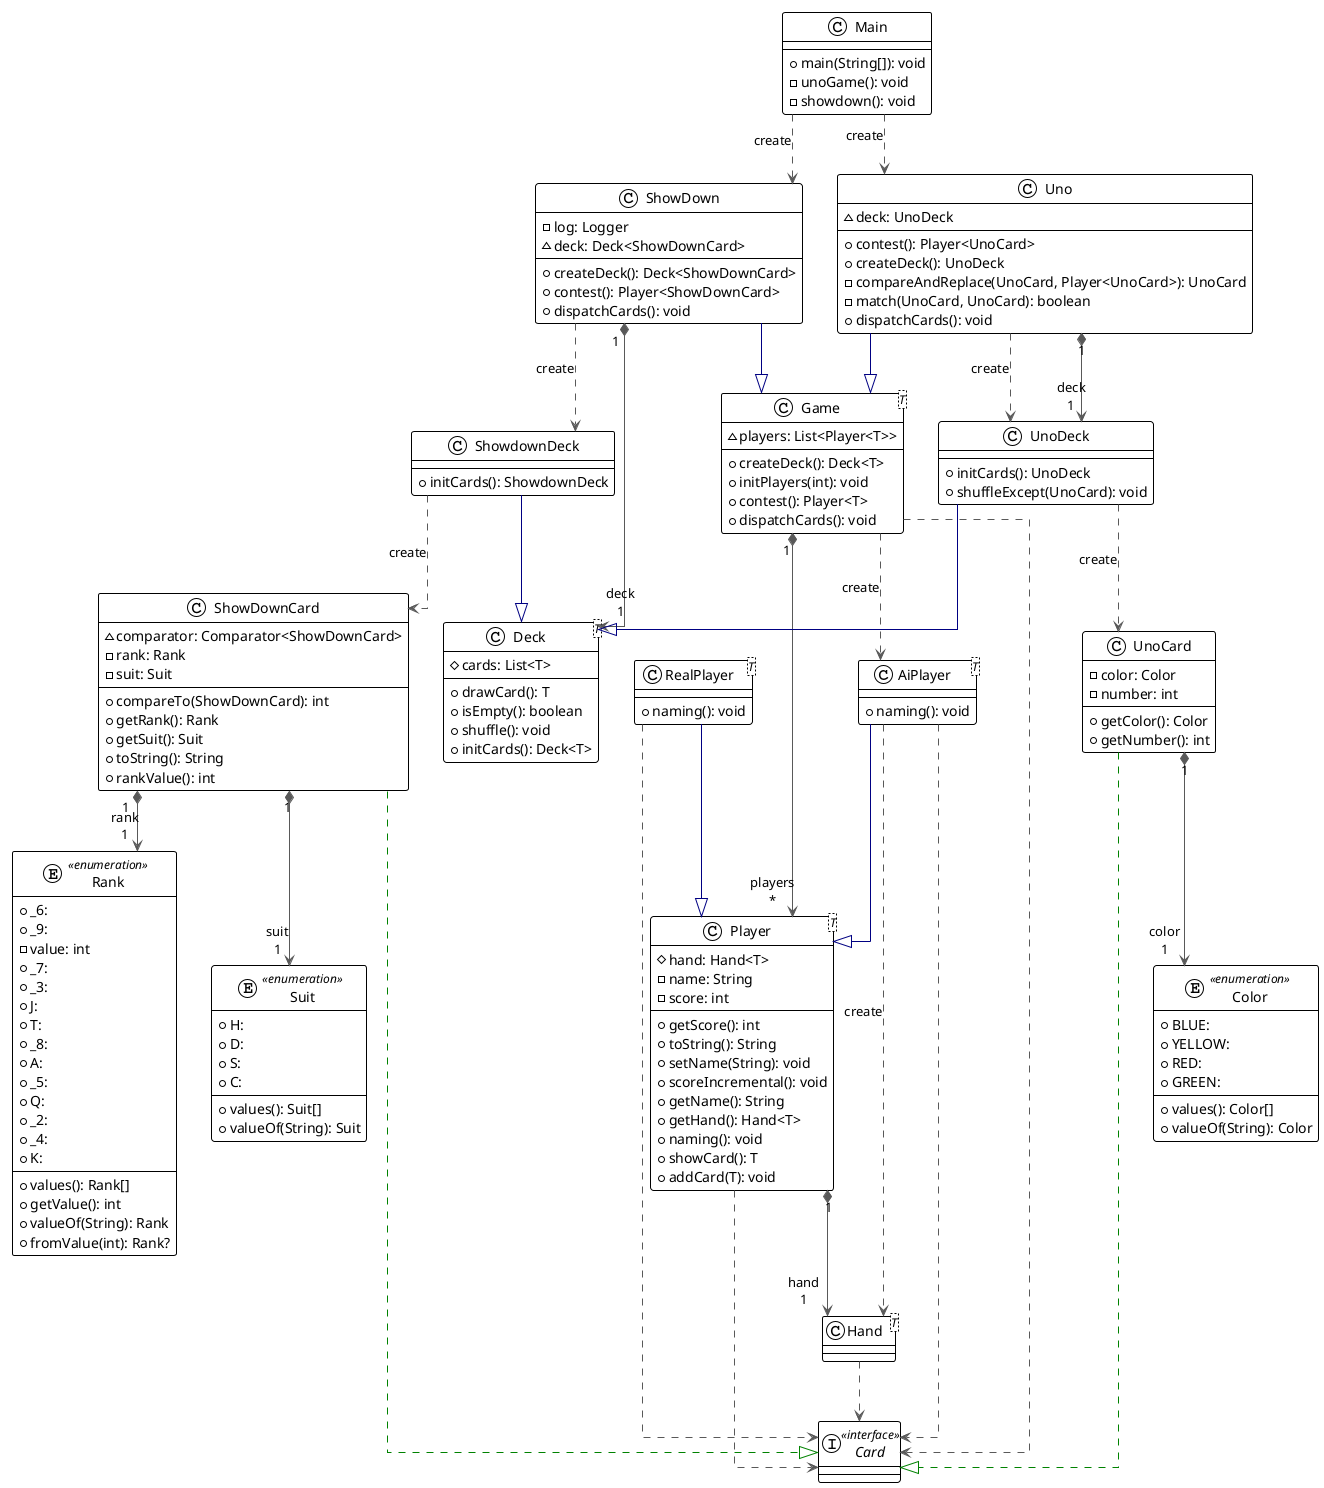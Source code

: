@startuml

!theme plain
top to bottom direction
skinparam linetype ortho

class AiPlayer<T> {
  + naming(): void
}
interface Card << interface >>
enum Color << enumeration >> {
  + BLUE: 
  + YELLOW: 
  + RED: 
  + GREEN: 
  + values(): Color[]
  + valueOf(String): Color
}
class Deck<T> {
  # cards: List<T>
  + drawCard(): T
  + isEmpty(): boolean
  + shuffle(): void
  + initCards(): Deck<T>
}
class Game<T> {
  ~ players: List<Player<T>>
  + createDeck(): Deck<T>
  + initPlayers(int): void
  + contest(): Player<T>
  + dispatchCards(): void
}
class Hand<T>
class Main {
  + main(String[]): void
  - unoGame(): void
  - showdown(): void
}
class Player<T> {
  # hand: Hand<T>
  - name: String
  - score: int
  + getScore(): int
  + toString(): String
  + setName(String): void
  + scoreIncremental(): void
  + getName(): String
  + getHand(): Hand<T>
  + naming(): void
  + showCard(): T
  + addCard(T): void
}
enum Rank << enumeration >> {
  + _6: 
  + _9: 
  - value: int
  + _7: 
  + _3: 
  + J: 
  + T: 
  + _8: 
  + A: 
  + _5: 
  + Q: 
  + _2: 
  + _4: 
  + K: 
  + values(): Rank[]
  + getValue(): int
  + valueOf(String): Rank
  + fromValue(int): Rank?
}
class RealPlayer<T> {
  + naming(): void
}
class ShowDown {
  - log: Logger
  ~ deck: Deck<ShowDownCard>
  + createDeck(): Deck<ShowDownCard>
  + contest(): Player<ShowDownCard>
  + dispatchCards(): void
}
class ShowDownCard {
  ~ comparator: Comparator<ShowDownCard>
  - rank: Rank
  - suit: Suit
  + compareTo(ShowDownCard): int
  + getRank(): Rank
  + getSuit(): Suit
  + toString(): String
  + rankValue(): int
}
class ShowdownDeck {
  + initCards(): ShowdownDeck
}
enum Suit << enumeration >> {
  + H: 
  + D: 
  + S: 
  + C: 
  + values(): Suit[]
  + valueOf(String): Suit
}
class Uno {
  ~ deck: UnoDeck
  + contest(): Player<UnoCard>
  + createDeck(): UnoDeck
  - compareAndReplace(UnoCard, Player<UnoCard>): UnoCard
  - match(UnoCard, UnoCard): boolean
  + dispatchCards(): void
}
class UnoCard {
  - color: Color
  - number: int
  + getColor(): Color
  + getNumber(): int
}
class UnoDeck {
  + initCards(): UnoDeck
  + shuffleExcept(UnoCard): void
}

AiPlayer      -[#595959,dashed]->  Card         
AiPlayer      -[#595959,dashed]->  Hand         : "«create»"
AiPlayer      -[#000082,plain]-^  Player       
Game          -[#595959,dashed]->  AiPlayer     : "«create»"
Game          -[#595959,dashed]->  Card         
Game         "1" *-[#595959,plain]-> "players\n*" Player       
Hand          -[#595959,dashed]->  Card         
Main          -[#595959,dashed]->  ShowDown     : "«create»"
Main          -[#595959,dashed]->  Uno          : "«create»"
Player        -[#595959,dashed]->  Card         
Player       "1" *-[#595959,plain]-> "hand\n1" Hand         
RealPlayer    -[#595959,dashed]->  Card         
RealPlayer    -[#000082,plain]-^  Player       
ShowDown     "1" *-[#595959,plain]-> "deck\n1" Deck         
ShowDown      -[#000082,plain]-^  Game         
ShowDown      -[#595959,dashed]->  ShowdownDeck : "«create»"
ShowDownCard  -[#008200,dashed]-^  Card         
ShowDownCard "1" *-[#595959,plain]-> "rank\n1" Rank         
ShowDownCard "1" *-[#595959,plain]-> "suit\n1" Suit         
ShowdownDeck  -[#000082,plain]-^  Deck         
ShowdownDeck  -[#595959,dashed]->  ShowDownCard : "«create»"
Uno           -[#000082,plain]-^  Game         
Uno           -[#595959,dashed]->  UnoDeck      : "«create»"
Uno          "1" *-[#595959,plain]-> "deck\n1" UnoDeck      
UnoCard       -[#008200,dashed]-^  Card         
UnoCard      "1" *-[#595959,plain]-> "color\n1" Color        
UnoDeck       -[#000082,plain]-^  Deck         
UnoDeck       -[#595959,dashed]->  UnoCard      : "«create»"
@enduml
